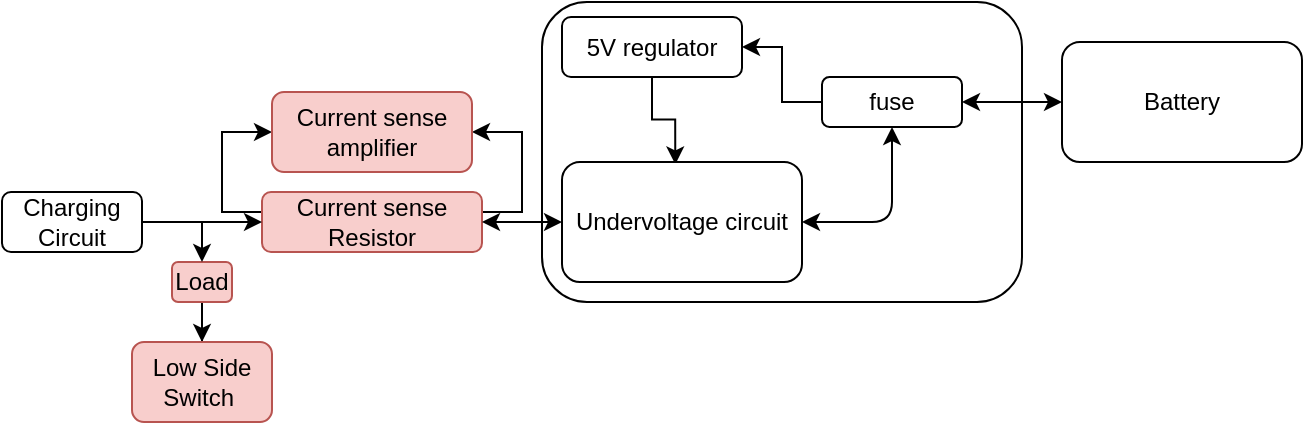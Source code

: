 <mxfile version="15.0.6" type="onedrive"><diagram id="bAuBThYh5OqNiGZn769c" name="Page-1"><mxGraphModel dx="981" dy="542" grid="1" gridSize="10" guides="1" tooltips="1" connect="1" arrows="1" fold="1" page="1" pageScale="1" pageWidth="827" pageHeight="1169" math="0" shadow="0"><root><mxCell id="0"/><mxCell id="1" parent="0"/><mxCell id="IMoHKt1oltqs0ceAMahf-4" style="edgeStyle=orthogonalEdgeStyle;rounded=0;orthogonalLoop=1;jettySize=auto;html=1;entryX=0;entryY=0.5;entryDx=0;entryDy=0;" parent="1" source="IMoHKt1oltqs0ceAMahf-2" target="IMoHKt1oltqs0ceAMahf-3" edge="1"><mxGeometry relative="1" as="geometry"><Array as="points"><mxPoint x="320" y="235"/><mxPoint x="320" y="195"/></Array></mxGeometry></mxCell><mxCell id="IMoHKt1oltqs0ceAMahf-5" style="edgeStyle=orthogonalEdgeStyle;rounded=0;orthogonalLoop=1;jettySize=auto;html=1;entryX=1;entryY=0.5;entryDx=0;entryDy=0;" parent="1" edge="1"><mxGeometry relative="1" as="geometry"><mxPoint x="450" y="235" as="sourcePoint"/><mxPoint x="445" y="195" as="targetPoint"/><Array as="points"><mxPoint x="470" y="235"/><mxPoint x="470" y="195"/></Array></mxGeometry></mxCell><mxCell id="IMoHKt1oltqs0ceAMahf-2" value="Current sense Resistor" style="rounded=1;whiteSpace=wrap;html=1;fillColor=#f8cecc;strokeColor=#b85450;" parent="1" vertex="1"><mxGeometry x="340" y="225" width="110" height="30" as="geometry"/></mxCell><mxCell id="IMoHKt1oltqs0ceAMahf-3" value="Current sense amplifier" style="rounded=1;whiteSpace=wrap;html=1;fillColor=#f8cecc;strokeColor=#b85450;" parent="1" vertex="1"><mxGeometry x="345" y="175" width="100" height="40" as="geometry"/></mxCell><mxCell id="IMoHKt1oltqs0ceAMahf-8" style="edgeStyle=orthogonalEdgeStyle;rounded=0;orthogonalLoop=1;jettySize=auto;html=1;entryX=0;entryY=0.5;entryDx=0;entryDy=0;" parent="1" source="IMoHKt1oltqs0ceAMahf-6" target="IMoHKt1oltqs0ceAMahf-2" edge="1"><mxGeometry relative="1" as="geometry"/></mxCell><mxCell id="IMoHKt1oltqs0ceAMahf-6" value="Charging Circuit" style="rounded=1;whiteSpace=wrap;html=1;" parent="1" vertex="1"><mxGeometry x="210" y="225" width="70" height="30" as="geometry"/></mxCell><mxCell id="IMoHKt1oltqs0ceAMahf-12" style="edgeStyle=orthogonalEdgeStyle;rounded=0;orthogonalLoop=1;jettySize=auto;html=1;entryX=0.5;entryY=0;entryDx=0;entryDy=0;" parent="1" source="IMoHKt1oltqs0ceAMahf-9" target="IMoHKt1oltqs0ceAMahf-11" edge="1"><mxGeometry relative="1" as="geometry"/></mxCell><mxCell id="IMoHKt1oltqs0ceAMahf-9" value="Load" style="rounded=1;whiteSpace=wrap;html=1;fillColor=#f8cecc;strokeColor=#b85450;" parent="1" vertex="1"><mxGeometry x="295" y="260" width="30" height="20" as="geometry"/></mxCell><mxCell id="IMoHKt1oltqs0ceAMahf-11" value="Low Side Switch&amp;nbsp;" style="rounded=1;whiteSpace=wrap;html=1;fillColor=#f8cecc;strokeColor=#b85450;" parent="1" vertex="1"><mxGeometry x="275" y="300" width="70" height="40" as="geometry"/></mxCell><mxCell id="IMoHKt1oltqs0ceAMahf-13" value="&lt;p style=&quot;line-height: 100%&quot;&gt;&lt;br&gt;&lt;/p&gt;" style="rounded=1;whiteSpace=wrap;html=1;align=left;" parent="1" vertex="1"><mxGeometry x="480" y="130" width="240" height="150" as="geometry"/></mxCell><mxCell id="IMoHKt1oltqs0ceAMahf-23" style="edgeStyle=orthogonalEdgeStyle;rounded=0;orthogonalLoop=1;jettySize=auto;html=1;entryX=0.472;entryY=0.02;entryDx=0;entryDy=0;entryPerimeter=0;" parent="1" source="IMoHKt1oltqs0ceAMahf-16" target="IMoHKt1oltqs0ceAMahf-17" edge="1"><mxGeometry relative="1" as="geometry"/></mxCell><mxCell id="IMoHKt1oltqs0ceAMahf-16" value="5V regulator" style="rounded=1;whiteSpace=wrap;html=1;" parent="1" vertex="1"><mxGeometry x="490" y="137.5" width="90" height="30" as="geometry"/></mxCell><mxCell id="IMoHKt1oltqs0ceAMahf-17" value="Undervoltage circuit" style="rounded=1;whiteSpace=wrap;html=1;" parent="1" vertex="1"><mxGeometry x="490" y="210" width="120" height="60" as="geometry"/></mxCell><mxCell id="IMoHKt1oltqs0ceAMahf-21" value="Battery" style="rounded=1;whiteSpace=wrap;html=1;" parent="1" vertex="1"><mxGeometry x="740" y="150" width="120" height="60" as="geometry"/></mxCell><mxCell id="IMoHKt1oltqs0ceAMahf-32" style="edgeStyle=orthogonalEdgeStyle;rounded=0;orthogonalLoop=1;jettySize=auto;html=1;entryX=1;entryY=0.5;entryDx=0;entryDy=0;" parent="1" source="IMoHKt1oltqs0ceAMahf-22" target="IMoHKt1oltqs0ceAMahf-16" edge="1"><mxGeometry relative="1" as="geometry"/></mxCell><mxCell id="IMoHKt1oltqs0ceAMahf-22" value="fuse" style="rounded=1;whiteSpace=wrap;html=1;" parent="1" vertex="1"><mxGeometry x="620" y="167.5" width="70" height="25" as="geometry"/></mxCell><mxCell id="IMoHKt1oltqs0ceAMahf-34" value="" style="endArrow=classic;html=1;" parent="1" edge="1"><mxGeometry width="50" height="50" relative="1" as="geometry"><mxPoint x="310" y="240" as="sourcePoint"/><mxPoint x="310" y="260" as="targetPoint"/></mxGeometry></mxCell><mxCell id="IMoHKt1oltqs0ceAMahf-36" value="" style="endArrow=classic;startArrow=classic;html=1;entryX=0;entryY=0.5;entryDx=0;entryDy=0;exitX=1;exitY=0.5;exitDx=0;exitDy=0;" parent="1" source="IMoHKt1oltqs0ceAMahf-2" target="IMoHKt1oltqs0ceAMahf-17" edge="1"><mxGeometry width="50" height="50" relative="1" as="geometry"><mxPoint x="400" y="320" as="sourcePoint"/><mxPoint x="450" y="270" as="targetPoint"/></mxGeometry></mxCell><mxCell id="IMoHKt1oltqs0ceAMahf-37" value="" style="endArrow=classic;startArrow=classic;html=1;entryX=0.5;entryY=1;entryDx=0;entryDy=0;exitX=1;exitY=0.5;exitDx=0;exitDy=0;" parent="1" source="IMoHKt1oltqs0ceAMahf-17" target="IMoHKt1oltqs0ceAMahf-22" edge="1"><mxGeometry width="50" height="50" relative="1" as="geometry"><mxPoint x="630" y="270" as="sourcePoint"/><mxPoint x="680" y="220" as="targetPoint"/><Array as="points"><mxPoint x="655" y="240"/></Array></mxGeometry></mxCell><mxCell id="IMoHKt1oltqs0ceAMahf-38" value="" style="endArrow=classic;startArrow=classic;html=1;entryX=1;entryY=0.5;entryDx=0;entryDy=0;exitX=0;exitY=0.5;exitDx=0;exitDy=0;" parent="1" source="IMoHKt1oltqs0ceAMahf-21" target="IMoHKt1oltqs0ceAMahf-22" edge="1"><mxGeometry width="50" height="50" relative="1" as="geometry"><mxPoint x="750" y="170" as="sourcePoint"/><mxPoint x="800" y="120" as="targetPoint"/><Array as="points"><mxPoint x="730" y="180"/></Array></mxGeometry></mxCell></root></mxGraphModel></diagram></mxfile>